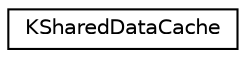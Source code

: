 digraph "Graphical Class Hierarchy"
{
  edge [fontname="Helvetica",fontsize="10",labelfontname="Helvetica",labelfontsize="10"];
  node [fontname="Helvetica",fontsize="10",shape=record];
  rankdir="LR";
  Node0 [label="KSharedDataCache",height=0.2,width=0.4,color="black", fillcolor="white", style="filled",URL="$classKSharedDataCache.html",tooltip="A simple data cache which uses shared memory to quickly access data stored on disk. "];
}
